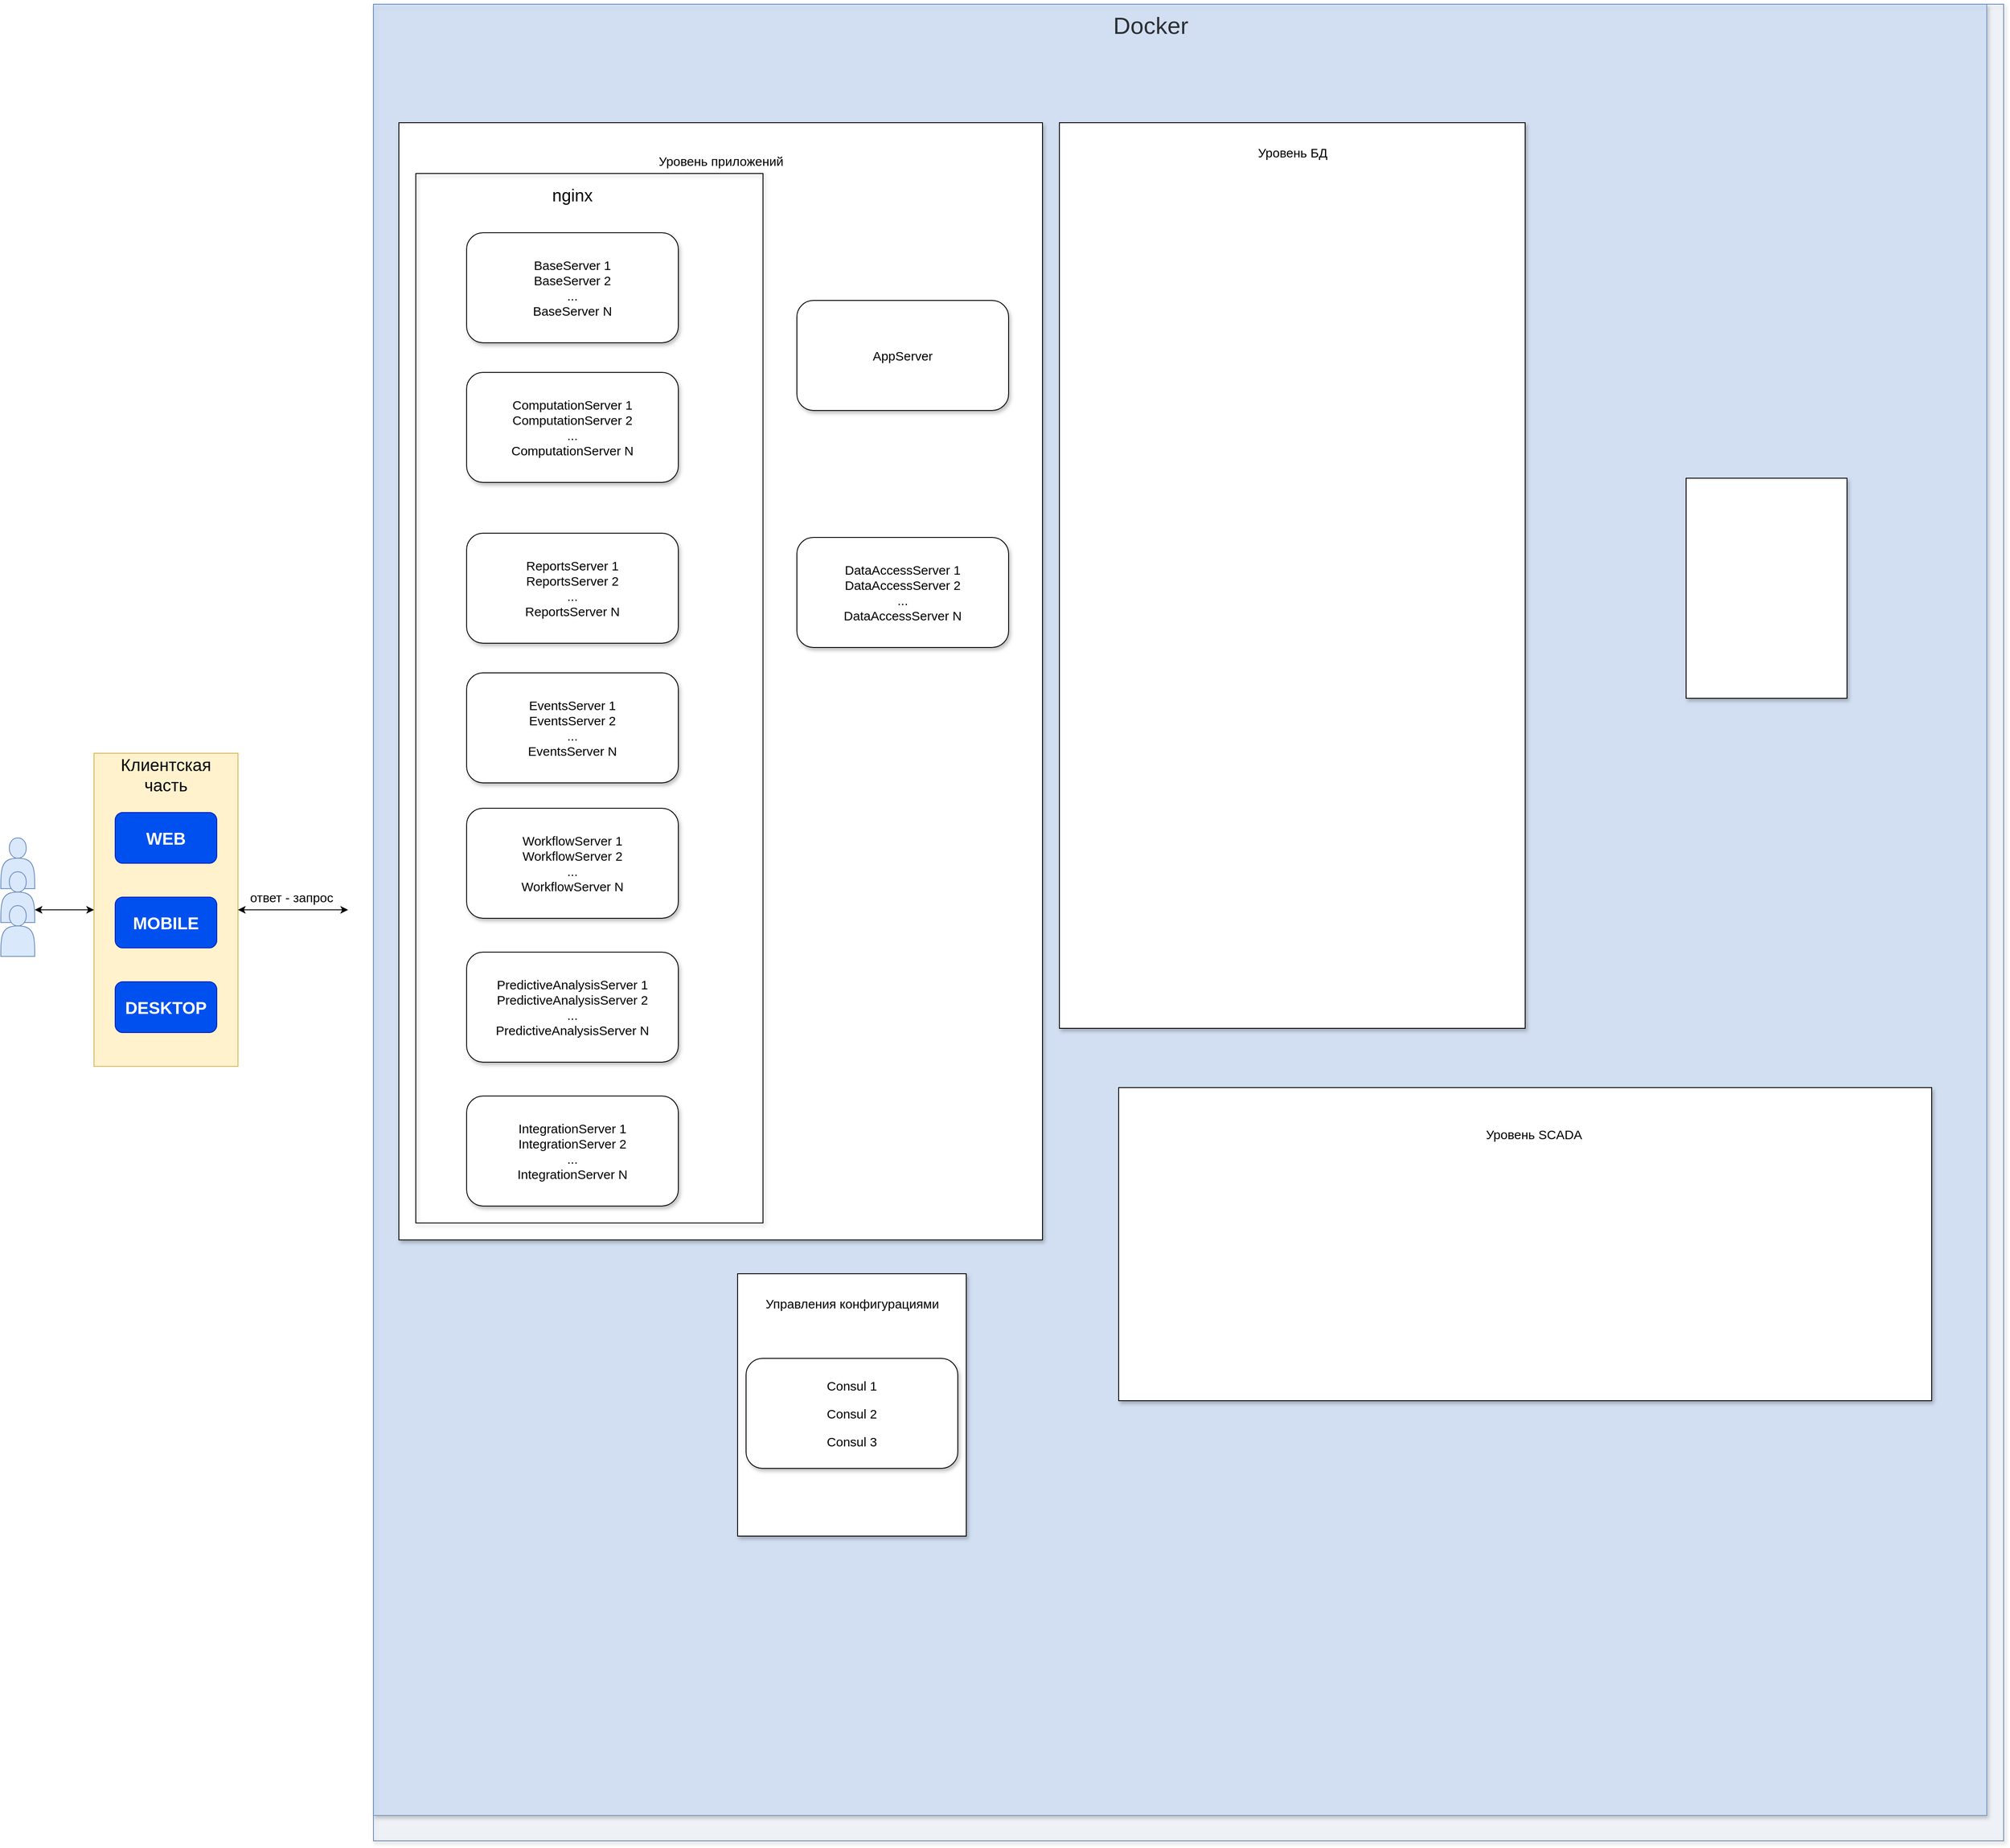 <mxfile version="20.0.1" type="github">
  <diagram id="C5RBs43oDa-KdzZeNtuy" name="Page-1">
    <mxGraphModel dx="2688" dy="1640" grid="1" gridSize="10" guides="1" tooltips="1" connect="1" arrows="1" fold="1" page="1" pageScale="1" pageWidth="2000" pageHeight="1100" math="0" shadow="0">
      <root>
        <mxCell id="WIyWlLk6GJQsqaUBKTNV-0" />
        <mxCell id="WIyWlLk6GJQsqaUBKTNV-1" parent="WIyWlLk6GJQsqaUBKTNV-0" />
        <object label="" id="gDLpK6TSpOvwfwhDC33x-0">
          <mxCell style="rounded=0;whiteSpace=wrap;html=1;fillColor=#fff2cc;strokeColor=#d6b656;" vertex="1" parent="WIyWlLk6GJQsqaUBKTNV-1">
            <mxGeometry x="130" y="915" width="170" height="370" as="geometry" />
          </mxCell>
        </object>
        <mxCell id="gDLpK6TSpOvwfwhDC33x-2" value="" style="shape=actor;whiteSpace=wrap;html=1;fillColor=#dae8fc;strokeColor=#6c8ebf;" vertex="1" parent="WIyWlLk6GJQsqaUBKTNV-1">
          <mxGeometry x="20" y="1015" width="40" height="60" as="geometry" />
        </mxCell>
        <mxCell id="gDLpK6TSpOvwfwhDC33x-3" value="" style="shape=actor;whiteSpace=wrap;html=1;fillColor=#dae8fc;strokeColor=#6c8ebf;" vertex="1" parent="WIyWlLk6GJQsqaUBKTNV-1">
          <mxGeometry x="20" y="1055" width="40" height="60" as="geometry" />
        </mxCell>
        <mxCell id="gDLpK6TSpOvwfwhDC33x-4" value="" style="shape=actor;whiteSpace=wrap;html=1;fillColor=#dae8fc;strokeColor=#6c8ebf;" vertex="1" parent="WIyWlLk6GJQsqaUBKTNV-1">
          <mxGeometry x="20" y="1095" width="40" height="60" as="geometry" />
        </mxCell>
        <mxCell id="gDLpK6TSpOvwfwhDC33x-6" value="" style="endArrow=classic;startArrow=classic;html=1;rounded=0;exitX=1;exitY=0.75;exitDx=0;exitDy=0;" edge="1" parent="WIyWlLk6GJQsqaUBKTNV-1" source="gDLpK6TSpOvwfwhDC33x-3" target="gDLpK6TSpOvwfwhDC33x-0">
          <mxGeometry width="50" height="50" relative="1" as="geometry">
            <mxPoint x="350" y="1185" as="sourcePoint" />
            <mxPoint x="400" y="1135" as="targetPoint" />
          </mxGeometry>
        </mxCell>
        <mxCell id="gDLpK6TSpOvwfwhDC33x-7" value="" style="whiteSpace=wrap;html=1;rounded=0;fillColor=#dae8fc;strokeColor=#6c8ebf;shadow=1;sketch=0;glass=0;gradientColor=none;" vertex="1" parent="WIyWlLk6GJQsqaUBKTNV-1">
          <mxGeometry x="460" y="30" width="1905" height="2140" as="geometry" />
        </mxCell>
        <mxCell id="gDLpK6TSpOvwfwhDC33x-10" value="Клиентская часть" style="text;html=1;strokeColor=none;fillColor=none;align=center;verticalAlign=middle;whiteSpace=wrap;rounded=0;fontStyle=0;fontSize=20;" vertex="1" parent="WIyWlLk6GJQsqaUBKTNV-1">
          <mxGeometry x="185" y="925" width="60" height="30" as="geometry" />
        </mxCell>
        <mxCell id="gDLpK6TSpOvwfwhDC33x-13" value="WEB" style="rounded=1;whiteSpace=wrap;html=1;fillColor=#0050ef;fontColor=#ffffff;strokeColor=#001DBC;fontStyle=1;fontSize=20;" vertex="1" parent="WIyWlLk6GJQsqaUBKTNV-1">
          <mxGeometry x="155" y="985" width="120" height="60" as="geometry" />
        </mxCell>
        <mxCell id="gDLpK6TSpOvwfwhDC33x-14" value="MOBILE" style="rounded=1;whiteSpace=wrap;html=1;fillColor=#0050ef;fontColor=#ffffff;strokeColor=#001DBC;fontSize=20;fontStyle=1" vertex="1" parent="WIyWlLk6GJQsqaUBKTNV-1">
          <mxGeometry x="155" y="1085" width="120" height="60" as="geometry" />
        </mxCell>
        <mxCell id="gDLpK6TSpOvwfwhDC33x-15" value="DESKTOP" style="rounded=1;whiteSpace=wrap;html=1;fillColor=#0050ef;fontColor=#ffffff;strokeColor=#001DBC;fontSize=20;fontStyle=1" vertex="1" parent="WIyWlLk6GJQsqaUBKTNV-1">
          <mxGeometry x="155" y="1185" width="120" height="60" as="geometry" />
        </mxCell>
        <mxCell id="gDLpK6TSpOvwfwhDC33x-16" value="" style="endArrow=classic;startArrow=classic;html=1;rounded=1;fontSize=20;exitX=1;exitY=0.5;exitDx=0;exitDy=0;" edge="1" parent="WIyWlLk6GJQsqaUBKTNV-1" source="gDLpK6TSpOvwfwhDC33x-0">
          <mxGeometry width="50" height="50" relative="1" as="geometry">
            <mxPoint x="370" y="450" as="sourcePoint" />
            <mxPoint x="430" y="1100" as="targetPoint" />
          </mxGeometry>
        </mxCell>
        <mxCell id="gDLpK6TSpOvwfwhDC33x-22" value="&lt;div style=&quot;font-size: 15px;&quot;&gt;ответ - запрос&lt;/div&gt;" style="edgeLabel;html=1;align=center;verticalAlign=middle;resizable=0;points=[];fontSize=15;" vertex="1" connectable="0" parent="gDLpK6TSpOvwfwhDC33x-16">
          <mxGeometry x="0.325" y="-1" relative="1" as="geometry">
            <mxPoint x="-23" y="-16" as="offset" />
          </mxGeometry>
        </mxCell>
        <mxCell id="gDLpK6TSpOvwfwhDC33x-17" value="Docker" style="text;html=1;strokeColor=none;fillColor=none;align=center;verticalAlign=middle;whiteSpace=wrap;rounded=0;fontSize=28;" vertex="1" parent="WIyWlLk6GJQsqaUBKTNV-1">
          <mxGeometry x="1347.5" y="40" width="60" height="30" as="geometry" />
        </mxCell>
        <mxCell id="gDLpK6TSpOvwfwhDC33x-21" value="" style="rounded=0;whiteSpace=wrap;html=1;shadow=1;glass=0;sketch=0;fontSize=20;strokeOpacity=100;fillOpacity=20;fillColor=#dae8fc;strokeColor=#6c8ebf;" vertex="1" parent="WIyWlLk6GJQsqaUBKTNV-1">
          <mxGeometry x="460" y="30" width="1925" height="2170" as="geometry" />
        </mxCell>
        <mxCell id="gDLpK6TSpOvwfwhDC33x-23" value="" style="rounded=0;whiteSpace=wrap;html=1;shadow=1;glass=0;sketch=0;fontSize=15;gradientColor=none;" vertex="1" parent="WIyWlLk6GJQsqaUBKTNV-1">
          <mxGeometry x="490" y="170" width="760" height="1320" as="geometry" />
        </mxCell>
        <mxCell id="gDLpK6TSpOvwfwhDC33x-24" value="" style="rounded=0;whiteSpace=wrap;html=1;shadow=1;glass=0;sketch=0;fontSize=15;gradientColor=none;" vertex="1" parent="WIyWlLk6GJQsqaUBKTNV-1">
          <mxGeometry x="890" y="1530" width="270" height="310" as="geometry" />
        </mxCell>
        <mxCell id="gDLpK6TSpOvwfwhDC33x-25" value="" style="rounded=0;whiteSpace=wrap;html=1;shadow=1;glass=0;sketch=0;fontSize=15;gradientColor=none;" vertex="1" parent="WIyWlLk6GJQsqaUBKTNV-1">
          <mxGeometry x="2010" y="590" width="190" height="260" as="geometry" />
        </mxCell>
        <mxCell id="gDLpK6TSpOvwfwhDC33x-26" value="Уровень приложений" style="text;html=1;strokeColor=none;fillColor=none;align=center;verticalAlign=middle;rounded=0;shadow=1;glass=0;sketch=0;fontSize=15;" vertex="1" parent="WIyWlLk6GJQsqaUBKTNV-1">
          <mxGeometry x="840" y="200" width="60" height="30" as="geometry" />
        </mxCell>
        <mxCell id="gDLpK6TSpOvwfwhDC33x-28" value="" style="rounded=0;whiteSpace=wrap;html=1;shadow=1;glass=0;sketch=0;fontSize=15;gradientColor=none;" vertex="1" parent="WIyWlLk6GJQsqaUBKTNV-1">
          <mxGeometry x="1270" y="170" width="550" height="1070" as="geometry" />
        </mxCell>
        <mxCell id="gDLpK6TSpOvwfwhDC33x-29" value="&lt;div&gt;Уровень БД&lt;/div&gt;" style="text;html=1;strokeColor=none;fillColor=none;align=center;verticalAlign=middle;rounded=0;shadow=1;glass=0;sketch=0;fontSize=15;" vertex="1" parent="WIyWlLk6GJQsqaUBKTNV-1">
          <mxGeometry x="1515" y="190" width="60" height="30" as="geometry" />
        </mxCell>
        <mxCell id="gDLpK6TSpOvwfwhDC33x-30" value="" style="rounded=0;whiteSpace=wrap;html=1;shadow=1;glass=0;sketch=0;fontSize=15;gradientColor=none;" vertex="1" parent="WIyWlLk6GJQsqaUBKTNV-1">
          <mxGeometry x="1340" y="1310" width="960" height="370" as="geometry" />
        </mxCell>
        <mxCell id="gDLpK6TSpOvwfwhDC33x-31" value="Уровень SCADA" style="text;html=1;strokeColor=none;fillColor=none;align=center;verticalAlign=middle;rounded=0;shadow=1;glass=0;sketch=0;fontSize=15;" vertex="1" parent="WIyWlLk6GJQsqaUBKTNV-1">
          <mxGeometry x="1800" y="1350" width="60" height="30" as="geometry" />
        </mxCell>
        <mxCell id="gDLpK6TSpOvwfwhDC33x-32" value="Управления конфигурациями" style="text;html=1;strokeColor=none;fillColor=none;align=center;verticalAlign=middle;rounded=0;shadow=1;glass=0;sketch=0;fontSize=15;" vertex="1" parent="WIyWlLk6GJQsqaUBKTNV-1">
          <mxGeometry x="995" y="1550" width="60" height="30" as="geometry" />
        </mxCell>
        <mxCell id="gDLpK6TSpOvwfwhDC33x-34" value="&lt;div&gt;BaseServer 1&lt;/div&gt;&lt;div&gt;BaseServer 2&lt;/div&gt;&lt;div&gt;...&lt;/div&gt;&lt;div&gt;BaseServer N&lt;br&gt;&lt;/div&gt;" style="rounded=1;whiteSpace=wrap;html=1;shadow=1;glass=0;sketch=0;fontSize=15;gradientColor=none;labelBorderColor=none;labelBackgroundColor=none;" vertex="1" parent="WIyWlLk6GJQsqaUBKTNV-1">
          <mxGeometry x="570" y="300" width="250" height="130" as="geometry" />
        </mxCell>
        <mxCell id="gDLpK6TSpOvwfwhDC33x-35" value="&lt;div&gt;ComputationServer 1&lt;/div&gt;&lt;div&gt;ComputationServer 2&lt;/div&gt;&lt;div&gt;...&lt;/div&gt;&lt;div&gt;ComputationServer N&lt;br&gt;&lt;/div&gt;" style="rounded=1;whiteSpace=wrap;html=1;shadow=1;glass=0;sketch=0;fontSize=15;gradientColor=none;labelBorderColor=none;labelBackgroundColor=none;" vertex="1" parent="WIyWlLk6GJQsqaUBKTNV-1">
          <mxGeometry x="570" y="465" width="250" height="130" as="geometry" />
        </mxCell>
        <mxCell id="gDLpK6TSpOvwfwhDC33x-36" value="&lt;div&gt;ReportsServer 1&lt;/div&gt;&lt;div&gt;ReportsServer 2&lt;/div&gt;&lt;div&gt;...&lt;/div&gt;&lt;div&gt;ReportsServer N&lt;br&gt;&lt;/div&gt;" style="rounded=1;whiteSpace=wrap;html=1;shadow=1;glass=0;sketch=0;fontSize=15;gradientColor=none;labelBorderColor=none;labelBackgroundColor=none;" vertex="1" parent="WIyWlLk6GJQsqaUBKTNV-1">
          <mxGeometry x="570" y="655" width="250" height="130" as="geometry" />
        </mxCell>
        <mxCell id="gDLpK6TSpOvwfwhDC33x-37" value="&lt;div&gt;EventsServer 1&lt;/div&gt;&lt;div&gt;EventsServer 2&lt;/div&gt;&lt;div&gt;...&lt;/div&gt;&lt;div&gt;EventsServer N&lt;br&gt;&lt;/div&gt;" style="rounded=1;whiteSpace=wrap;html=1;shadow=1;glass=0;sketch=0;fontSize=15;gradientColor=none;labelBorderColor=none;labelBackgroundColor=none;" vertex="1" parent="WIyWlLk6GJQsqaUBKTNV-1">
          <mxGeometry x="570" y="820" width="250" height="130" as="geometry" />
        </mxCell>
        <mxCell id="gDLpK6TSpOvwfwhDC33x-38" value="&lt;div&gt;WorkflowServer 1&lt;/div&gt;&lt;div&gt;WorkflowServer 2&lt;/div&gt;&lt;div&gt;...&lt;/div&gt;&lt;div&gt;WorkflowServer N&lt;br&gt;&lt;/div&gt;" style="rounded=1;whiteSpace=wrap;html=1;shadow=1;glass=0;sketch=0;fontSize=15;gradientColor=none;labelBorderColor=none;labelBackgroundColor=none;" vertex="1" parent="WIyWlLk6GJQsqaUBKTNV-1">
          <mxGeometry x="570" y="980" width="250" height="130" as="geometry" />
        </mxCell>
        <mxCell id="gDLpK6TSpOvwfwhDC33x-39" value="&lt;div&gt;PredictiveAnalysisServer 1&lt;/div&gt;&lt;div&gt;PredictiveAnalysisServer 2&lt;/div&gt;&lt;div&gt;...&lt;/div&gt;&lt;div&gt;PredictiveAnalysisServer N&lt;br&gt;&lt;/div&gt;" style="rounded=1;whiteSpace=wrap;html=1;shadow=1;glass=0;sketch=0;fontSize=15;gradientColor=none;labelBorderColor=none;labelBackgroundColor=none;" vertex="1" parent="WIyWlLk6GJQsqaUBKTNV-1">
          <mxGeometry x="570" y="1150" width="250" height="130" as="geometry" />
        </mxCell>
        <mxCell id="gDLpK6TSpOvwfwhDC33x-40" value="&lt;div&gt;IntegrationServer 1&lt;/div&gt;&lt;div&gt;IntegrationServer 2&lt;/div&gt;&lt;div&gt;...&lt;/div&gt;&lt;div&gt;IntegrationServer N&lt;br&gt;&lt;/div&gt;" style="rounded=1;whiteSpace=wrap;html=1;shadow=1;glass=0;sketch=0;fontSize=15;gradientColor=none;labelBorderColor=none;labelBackgroundColor=none;" vertex="1" parent="WIyWlLk6GJQsqaUBKTNV-1">
          <mxGeometry x="570" y="1320" width="250" height="130" as="geometry" />
        </mxCell>
        <mxCell id="gDLpK6TSpOvwfwhDC33x-41" value="&lt;div&gt;DataAccessServer 1&lt;/div&gt;&lt;div&gt;DataAccessServer 2&lt;/div&gt;&lt;div&gt;...&lt;/div&gt;&lt;div&gt;DataAccessServer N&lt;br&gt;&lt;/div&gt;" style="rounded=1;whiteSpace=wrap;html=1;shadow=1;glass=0;sketch=0;fontSize=15;gradientColor=none;labelBorderColor=none;labelBackgroundColor=none;" vertex="1" parent="WIyWlLk6GJQsqaUBKTNV-1">
          <mxGeometry x="960" y="660" width="250" height="130" as="geometry" />
        </mxCell>
        <mxCell id="gDLpK6TSpOvwfwhDC33x-42" value="&lt;div&gt;AppServer&lt;br&gt;&lt;/div&gt;" style="rounded=1;whiteSpace=wrap;html=1;shadow=1;glass=0;sketch=0;fontSize=15;gradientColor=none;labelBorderColor=none;labelBackgroundColor=none;" vertex="1" parent="WIyWlLk6GJQsqaUBKTNV-1">
          <mxGeometry x="960" y="380" width="250" height="130" as="geometry" />
        </mxCell>
        <mxCell id="gDLpK6TSpOvwfwhDC33x-43" value="&lt;p align=&quot;center&quot;&gt;&lt;span lang=&quot;EN-US&quot;&gt;Consul 1&lt;/span&gt;&lt;/p&gt;&lt;p align=&quot;center&quot;&gt;&lt;span lang=&quot;EN-US&quot;&gt;Consul 2&lt;/span&gt;&lt;/p&gt;&lt;p align=&quot;center&quot;&gt;&lt;span lang=&quot;EN-US&quot;&gt;Consul 3&lt;/span&gt;&lt;/p&gt;" style="rounded=1;whiteSpace=wrap;html=1;shadow=1;glass=0;sketch=0;fontSize=15;gradientColor=none;labelBorderColor=none;labelBackgroundColor=none;spacing=2;" vertex="1" parent="WIyWlLk6GJQsqaUBKTNV-1">
          <mxGeometry x="900" y="1630" width="250" height="130" as="geometry" />
        </mxCell>
        <mxCell id="gDLpK6TSpOvwfwhDC33x-44" value="" style="rounded=0;whiteSpace=wrap;html=1;shadow=1;glass=0;labelBackgroundColor=none;labelBorderColor=none;sketch=0;fontSize=15;gradientColor=none;fillOpacity=0;" vertex="1" parent="WIyWlLk6GJQsqaUBKTNV-1">
          <mxGeometry x="510" y="230" width="410" height="1240" as="geometry" />
        </mxCell>
        <mxCell id="gDLpK6TSpOvwfwhDC33x-45" value="nginx" style="text;html=1;strokeColor=none;fillColor=none;align=center;verticalAlign=middle;whiteSpace=wrap;rounded=0;shadow=1;glass=0;labelBackgroundColor=none;labelBorderColor=none;sketch=0;fontSize=20;" vertex="1" parent="WIyWlLk6GJQsqaUBKTNV-1">
          <mxGeometry x="665" y="240" width="60" height="30" as="geometry" />
        </mxCell>
      </root>
    </mxGraphModel>
  </diagram>
</mxfile>
